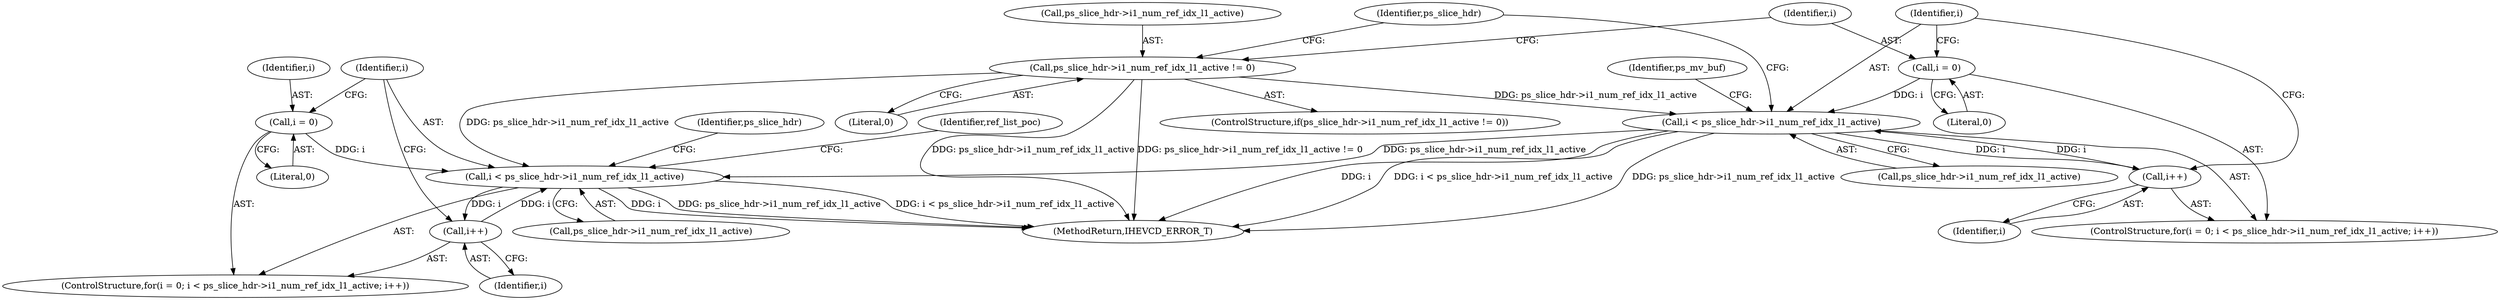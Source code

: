digraph "0_Android_bcfc7124f6ef9f1ec128fb2e90de774a5b33d199_0@pointer" {
"1000778" [label="(Call,i < ps_slice_hdr->i1_num_ref_idx_l1_active)"];
"1000775" [label="(Call,i = 0)"];
"1000783" [label="(Call,i++)"];
"1000778" [label="(Call,i < ps_slice_hdr->i1_num_ref_idx_l1_active)"];
"1000558" [label="(Call,ps_slice_hdr->i1_num_ref_idx_l1_active != 0)"];
"1000568" [label="(Call,i < ps_slice_hdr->i1_num_ref_idx_l1_active)"];
"1000565" [label="(Call,i = 0)"];
"1000573" [label="(Call,i++)"];
"1005079" [label="(MethodReturn,IHEVCD_ERROR_T)"];
"1000778" [label="(Call,i < ps_slice_hdr->i1_num_ref_idx_l1_active)"];
"1000810" [label="(Identifier,ps_slice_hdr)"];
"1000566" [label="(Identifier,i)"];
"1000565" [label="(Call,i = 0)"];
"1000779" [label="(Identifier,i)"];
"1000570" [label="(Call,ps_slice_hdr->i1_num_ref_idx_l1_active)"];
"1000777" [label="(Literal,0)"];
"1000784" [label="(Identifier,i)"];
"1000559" [label="(Call,ps_slice_hdr->i1_num_ref_idx_l1_active)"];
"1000787" [label="(Identifier,ref_list_poc)"];
"1000558" [label="(Call,ps_slice_hdr->i1_num_ref_idx_l1_active != 0)"];
"1000783" [label="(Call,i++)"];
"1000774" [label="(ControlStructure,for(i = 0; i < ps_slice_hdr->i1_num_ref_idx_l1_active; i++))"];
"1000580" [label="(Identifier,ps_mv_buf)"];
"1000557" [label="(ControlStructure,if(ps_slice_hdr->i1_num_ref_idx_l1_active != 0))"];
"1000573" [label="(Call,i++)"];
"1000574" [label="(Identifier,i)"];
"1000564" [label="(ControlStructure,for(i = 0; i < ps_slice_hdr->i1_num_ref_idx_l1_active; i++))"];
"1000567" [label="(Literal,0)"];
"1000780" [label="(Call,ps_slice_hdr->i1_num_ref_idx_l1_active)"];
"1000633" [label="(Identifier,ps_slice_hdr)"];
"1000569" [label="(Identifier,i)"];
"1000562" [label="(Literal,0)"];
"1000568" [label="(Call,i < ps_slice_hdr->i1_num_ref_idx_l1_active)"];
"1000775" [label="(Call,i = 0)"];
"1000776" [label="(Identifier,i)"];
"1000778" -> "1000774"  [label="AST: "];
"1000778" -> "1000780"  [label="CFG: "];
"1000779" -> "1000778"  [label="AST: "];
"1000780" -> "1000778"  [label="AST: "];
"1000787" -> "1000778"  [label="CFG: "];
"1000810" -> "1000778"  [label="CFG: "];
"1000778" -> "1005079"  [label="DDG: ps_slice_hdr->i1_num_ref_idx_l1_active"];
"1000778" -> "1005079"  [label="DDG: i < ps_slice_hdr->i1_num_ref_idx_l1_active"];
"1000778" -> "1005079"  [label="DDG: i"];
"1000775" -> "1000778"  [label="DDG: i"];
"1000783" -> "1000778"  [label="DDG: i"];
"1000558" -> "1000778"  [label="DDG: ps_slice_hdr->i1_num_ref_idx_l1_active"];
"1000568" -> "1000778"  [label="DDG: ps_slice_hdr->i1_num_ref_idx_l1_active"];
"1000778" -> "1000783"  [label="DDG: i"];
"1000775" -> "1000774"  [label="AST: "];
"1000775" -> "1000777"  [label="CFG: "];
"1000776" -> "1000775"  [label="AST: "];
"1000777" -> "1000775"  [label="AST: "];
"1000779" -> "1000775"  [label="CFG: "];
"1000783" -> "1000774"  [label="AST: "];
"1000783" -> "1000784"  [label="CFG: "];
"1000784" -> "1000783"  [label="AST: "];
"1000779" -> "1000783"  [label="CFG: "];
"1000558" -> "1000557"  [label="AST: "];
"1000558" -> "1000562"  [label="CFG: "];
"1000559" -> "1000558"  [label="AST: "];
"1000562" -> "1000558"  [label="AST: "];
"1000566" -> "1000558"  [label="CFG: "];
"1000633" -> "1000558"  [label="CFG: "];
"1000558" -> "1005079"  [label="DDG: ps_slice_hdr->i1_num_ref_idx_l1_active != 0"];
"1000558" -> "1005079"  [label="DDG: ps_slice_hdr->i1_num_ref_idx_l1_active"];
"1000558" -> "1000568"  [label="DDG: ps_slice_hdr->i1_num_ref_idx_l1_active"];
"1000568" -> "1000564"  [label="AST: "];
"1000568" -> "1000570"  [label="CFG: "];
"1000569" -> "1000568"  [label="AST: "];
"1000570" -> "1000568"  [label="AST: "];
"1000580" -> "1000568"  [label="CFG: "];
"1000633" -> "1000568"  [label="CFG: "];
"1000568" -> "1005079"  [label="DDG: i"];
"1000568" -> "1005079"  [label="DDG: i < ps_slice_hdr->i1_num_ref_idx_l1_active"];
"1000568" -> "1005079"  [label="DDG: ps_slice_hdr->i1_num_ref_idx_l1_active"];
"1000565" -> "1000568"  [label="DDG: i"];
"1000573" -> "1000568"  [label="DDG: i"];
"1000568" -> "1000573"  [label="DDG: i"];
"1000565" -> "1000564"  [label="AST: "];
"1000565" -> "1000567"  [label="CFG: "];
"1000566" -> "1000565"  [label="AST: "];
"1000567" -> "1000565"  [label="AST: "];
"1000569" -> "1000565"  [label="CFG: "];
"1000573" -> "1000564"  [label="AST: "];
"1000573" -> "1000574"  [label="CFG: "];
"1000574" -> "1000573"  [label="AST: "];
"1000569" -> "1000573"  [label="CFG: "];
}

